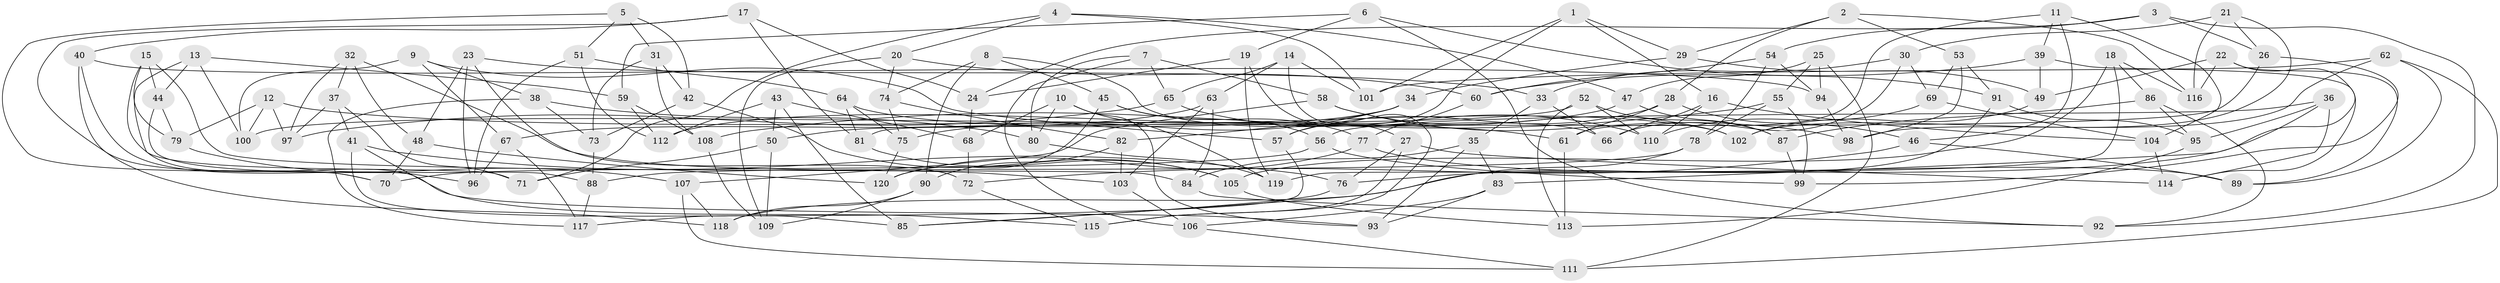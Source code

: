 // Generated by graph-tools (version 1.1) at 2025/59/03/09/25 04:59:02]
// undirected, 120 vertices, 240 edges
graph export_dot {
graph [start="1"]
  node [color=gray90,style=filled];
  1;
  2;
  3;
  4;
  5;
  6;
  7;
  8;
  9;
  10;
  11;
  12;
  13;
  14;
  15;
  16;
  17;
  18;
  19;
  20;
  21;
  22;
  23;
  24;
  25;
  26;
  27;
  28;
  29;
  30;
  31;
  32;
  33;
  34;
  35;
  36;
  37;
  38;
  39;
  40;
  41;
  42;
  43;
  44;
  45;
  46;
  47;
  48;
  49;
  50;
  51;
  52;
  53;
  54;
  55;
  56;
  57;
  58;
  59;
  60;
  61;
  62;
  63;
  64;
  65;
  66;
  67;
  68;
  69;
  70;
  71;
  72;
  73;
  74;
  75;
  76;
  77;
  78;
  79;
  80;
  81;
  82;
  83;
  84;
  85;
  86;
  87;
  88;
  89;
  90;
  91;
  92;
  93;
  94;
  95;
  96;
  97;
  98;
  99;
  100;
  101;
  102;
  103;
  104;
  105;
  106;
  107;
  108;
  109;
  110;
  111;
  112;
  113;
  114;
  115;
  116;
  117;
  118;
  119;
  120;
  1 -- 57;
  1 -- 16;
  1 -- 101;
  1 -- 29;
  2 -- 29;
  2 -- 116;
  2 -- 28;
  2 -- 53;
  3 -- 54;
  3 -- 24;
  3 -- 92;
  3 -- 26;
  4 -- 20;
  4 -- 71;
  4 -- 47;
  4 -- 101;
  5 -- 51;
  5 -- 42;
  5 -- 70;
  5 -- 31;
  6 -- 19;
  6 -- 92;
  6 -- 59;
  6 -- 91;
  7 -- 65;
  7 -- 58;
  7 -- 80;
  7 -- 106;
  8 -- 45;
  8 -- 74;
  8 -- 90;
  8 -- 66;
  9 -- 57;
  9 -- 100;
  9 -- 38;
  9 -- 67;
  10 -- 93;
  10 -- 119;
  10 -- 68;
  10 -- 80;
  11 -- 39;
  11 -- 61;
  11 -- 46;
  11 -- 104;
  12 -- 100;
  12 -- 97;
  12 -- 79;
  12 -- 61;
  13 -- 100;
  13 -- 44;
  13 -- 93;
  13 -- 59;
  14 -- 115;
  14 -- 63;
  14 -- 101;
  14 -- 65;
  15 -- 79;
  15 -- 44;
  15 -- 84;
  15 -- 71;
  16 -- 110;
  16 -- 104;
  16 -- 66;
  17 -- 40;
  17 -- 24;
  17 -- 81;
  17 -- 70;
  18 -- 116;
  18 -- 105;
  18 -- 86;
  18 -- 119;
  19 -- 27;
  19 -- 24;
  19 -- 119;
  20 -- 109;
  20 -- 60;
  20 -- 74;
  21 -- 26;
  21 -- 116;
  21 -- 102;
  21 -- 30;
  22 -- 89;
  22 -- 49;
  22 -- 76;
  22 -- 116;
  23 -- 33;
  23 -- 48;
  23 -- 72;
  23 -- 96;
  24 -- 68;
  25 -- 47;
  25 -- 55;
  25 -- 111;
  25 -- 94;
  26 -- 99;
  26 -- 81;
  27 -- 114;
  27 -- 76;
  27 -- 115;
  28 -- 61;
  28 -- 57;
  28 -- 46;
  29 -- 49;
  29 -- 34;
  30 -- 33;
  30 -- 66;
  30 -- 69;
  31 -- 73;
  31 -- 42;
  31 -- 108;
  32 -- 103;
  32 -- 48;
  32 -- 37;
  32 -- 97;
  33 -- 66;
  33 -- 35;
  34 -- 75;
  34 -- 82;
  34 -- 50;
  35 -- 84;
  35 -- 83;
  35 -- 93;
  36 -- 56;
  36 -- 83;
  36 -- 95;
  36 -- 114;
  37 -- 97;
  37 -- 71;
  37 -- 41;
  38 -- 73;
  38 -- 117;
  38 -- 80;
  39 -- 49;
  39 -- 114;
  39 -- 60;
  40 -- 94;
  40 -- 96;
  40 -- 118;
  41 -- 76;
  41 -- 115;
  41 -- 85;
  42 -- 73;
  42 -- 105;
  43 -- 50;
  43 -- 85;
  43 -- 112;
  43 -- 68;
  44 -- 88;
  44 -- 79;
  45 -- 77;
  45 -- 56;
  45 -- 120;
  46 -- 89;
  46 -- 72;
  47 -- 87;
  47 -- 112;
  48 -- 120;
  48 -- 70;
  49 -- 102;
  50 -- 109;
  50 -- 71;
  51 -- 64;
  51 -- 96;
  51 -- 112;
  52 -- 110;
  52 -- 113;
  52 -- 87;
  52 -- 100;
  53 -- 69;
  53 -- 91;
  53 -- 98;
  54 -- 78;
  54 -- 94;
  54 -- 60;
  55 -- 78;
  55 -- 108;
  55 -- 99;
  56 -- 99;
  56 -- 70;
  57 -- 117;
  58 -- 98;
  58 -- 102;
  58 -- 107;
  59 -- 112;
  59 -- 108;
  60 -- 77;
  61 -- 113;
  62 -- 101;
  62 -- 111;
  62 -- 98;
  62 -- 89;
  63 -- 67;
  63 -- 84;
  63 -- 103;
  64 -- 81;
  64 -- 75;
  64 -- 102;
  65 -- 97;
  65 -- 110;
  67 -- 96;
  67 -- 117;
  68 -- 72;
  69 -- 110;
  69 -- 104;
  72 -- 115;
  73 -- 88;
  74 -- 82;
  74 -- 75;
  75 -- 120;
  76 -- 85;
  77 -- 89;
  77 -- 120;
  78 -- 85;
  78 -- 88;
  79 -- 107;
  80 -- 119;
  81 -- 105;
  82 -- 103;
  82 -- 90;
  83 -- 93;
  83 -- 106;
  84 -- 92;
  86 -- 92;
  86 -- 95;
  86 -- 87;
  87 -- 99;
  88 -- 117;
  90 -- 118;
  90 -- 109;
  91 -- 118;
  91 -- 95;
  94 -- 98;
  95 -- 113;
  103 -- 106;
  104 -- 114;
  105 -- 113;
  106 -- 111;
  107 -- 118;
  107 -- 111;
  108 -- 109;
}
